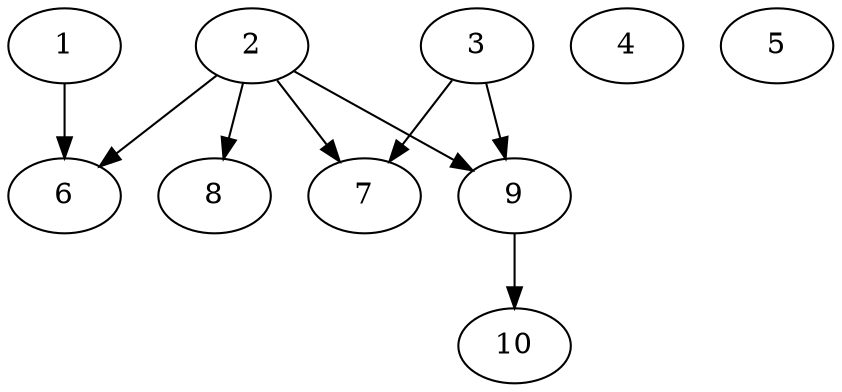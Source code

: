 // DAG automatically generated by daggen at Thu Oct  3 13:58:04 2019
// ./daggen --dot -n 10 --ccr 0.3 --fat 0.7 --regular 0.9 --density 0.6 --mindata 5242880 --maxdata 52428800 
digraph G {
  1 [size="118364160", alpha="0.00", expect_size="35509248"] 
  1 -> 6 [size ="35509248"]
  2 [size="148725760", alpha="0.18", expect_size="44617728"] 
  2 -> 6 [size ="44617728"]
  2 -> 7 [size ="44617728"]
  2 -> 8 [size ="44617728"]
  2 -> 9 [size ="44617728"]
  3 [size="174032213", alpha="0.06", expect_size="52209664"] 
  3 -> 7 [size ="52209664"]
  3 -> 9 [size ="52209664"]
  4 [size="33099093", alpha="0.16", expect_size="9929728"] 
  5 [size="132300800", alpha="0.04", expect_size="39690240"] 
  6 [size="107659947", alpha="0.01", expect_size="32297984"] 
  7 [size="102546773", alpha="0.01", expect_size="30764032"] 
  8 [size="134219093", alpha="0.04", expect_size="40265728"] 
  9 [size="130058240", alpha="0.09", expect_size="39017472"] 
  9 -> 10 [size ="39017472"]
  10 [size="47906133", alpha="0.17", expect_size="14371840"] 
}
